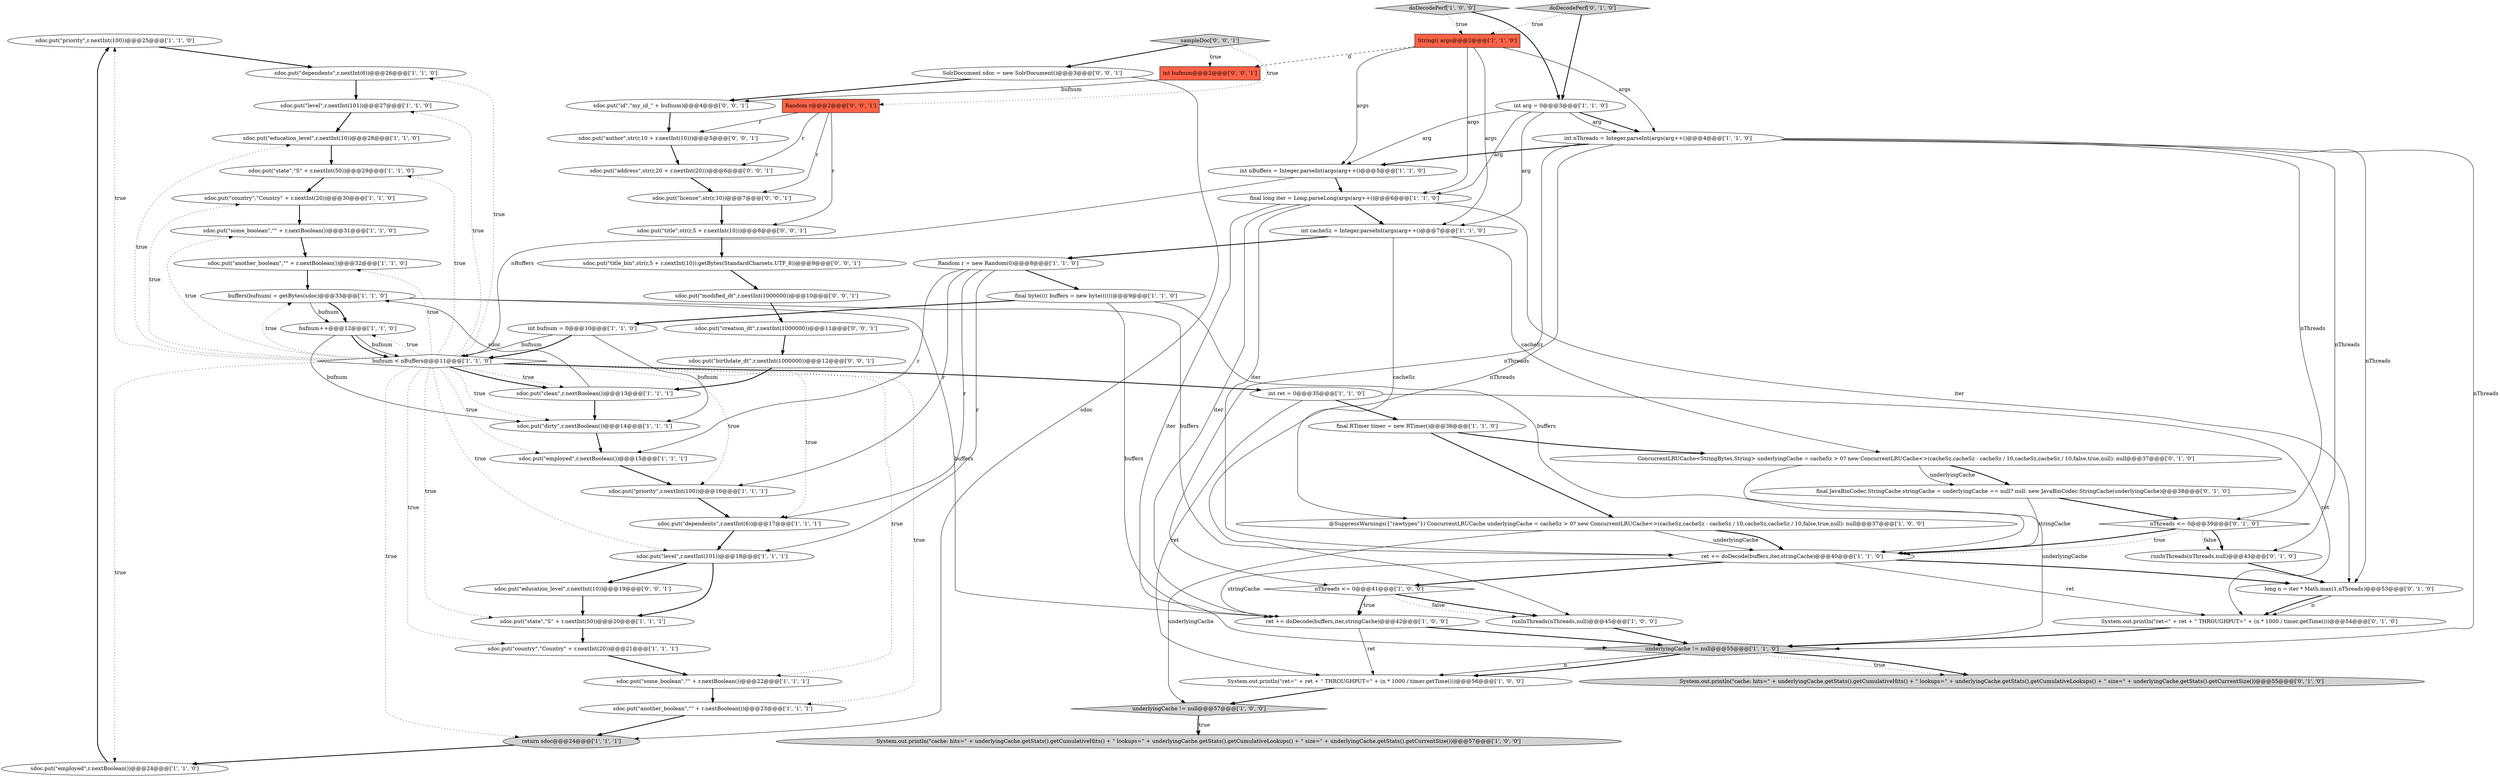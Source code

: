 digraph {
34 [style = filled, label = "sdoc.put(\"priority\",r.nextInt(100))@@@25@@@['1', '1', '0']", fillcolor = white, shape = ellipse image = "AAA0AAABBB1BBB"];
24 [style = filled, label = "bufnum++@@@12@@@['1', '1', '0']", fillcolor = white, shape = ellipse image = "AAA0AAABBB1BBB"];
17 [style = filled, label = "final RTimer timer = new RTimer()@@@36@@@['1', '1', '0']", fillcolor = white, shape = ellipse image = "AAA0AAABBB1BBB"];
30 [style = filled, label = "sdoc.put(\"priority\",r.nextInt(100))@@@16@@@['1', '1', '1']", fillcolor = white, shape = ellipse image = "AAA0AAABBB1BBB"];
52 [style = filled, label = "sdoc.put(\"author\",str(r,10 + r.nextInt(10)))@@@5@@@['0', '0', '1']", fillcolor = white, shape = ellipse image = "AAA0AAABBB3BBB"];
51 [style = filled, label = "System.out.println(\"ret=\" + ret + \" THROUGHPUT=\" + (n * 1000 / timer.getTime()))@@@54@@@['0', '1', '0']", fillcolor = white, shape = ellipse image = "AAA0AAABBB2BBB"];
36 [style = filled, label = "@SuppressWarnings({\"rawtypes\"}) ConcurrentLRUCache underlyingCache = cacheSz > 0? new ConcurrentLRUCache<>(cacheSz,cacheSz - cacheSz / 10,cacheSz,cacheSz / 10,false,true,null): null@@@37@@@['1', '0', '0']", fillcolor = white, shape = ellipse image = "AAA0AAABBB1BBB"];
5 [style = filled, label = "int cacheSz = Integer.parseInt(args(arg++()@@@7@@@['1', '1', '0']", fillcolor = white, shape = ellipse image = "AAA0AAABBB1BBB"];
28 [style = filled, label = "sdoc.put(\"state\",\"S\" + r.nextInt(50))@@@29@@@['1', '1', '0']", fillcolor = white, shape = ellipse image = "AAA0AAABBB1BBB"];
42 [style = filled, label = "sdoc.put(\"some_boolean\",\"\" + r.nextBoolean())@@@31@@@['1', '1', '0']", fillcolor = white, shape = ellipse image = "AAA0AAABBB1BBB"];
33 [style = filled, label = "ret += doDecode(buffers,iter,stringCache)@@@42@@@['1', '0', '0']", fillcolor = white, shape = ellipse image = "AAA0AAABBB1BBB"];
45 [style = filled, label = "runInThreads(nThreads,null)@@@43@@@['0', '1', '0']", fillcolor = white, shape = ellipse image = "AAA0AAABBB2BBB"];
29 [style = filled, label = "bufnum < nBuffers@@@11@@@['1', '1', '0']", fillcolor = white, shape = diamond image = "AAA0AAABBB1BBB"];
39 [style = filled, label = "int nThreads = Integer.parseInt(args(arg++()@@@4@@@['1', '1', '0']", fillcolor = white, shape = ellipse image = "AAA0AAABBB1BBB"];
10 [style = filled, label = "underlyingCache != null@@@55@@@['1', '1', '0']", fillcolor = lightgray, shape = diamond image = "AAA0AAABBB1BBB"];
35 [style = filled, label = "sdoc.put(\"some_boolean\",\"\" + r.nextBoolean())@@@22@@@['1', '1', '1']", fillcolor = white, shape = ellipse image = "AAA0AAABBB1BBB"];
64 [style = filled, label = "sdoc.put(\"creation_dt\",r.nextInt(1000000))@@@11@@@['0', '0', '1']", fillcolor = white, shape = ellipse image = "AAA0AAABBB3BBB"];
54 [style = filled, label = "Random r@@@2@@@['0', '0', '1']", fillcolor = tomato, shape = box image = "AAA0AAABBB3BBB"];
53 [style = filled, label = "SolrDocument sdoc = new SolrDocument()@@@3@@@['0', '0', '1']", fillcolor = white, shape = ellipse image = "AAA0AAABBB3BBB"];
50 [style = filled, label = "System.out.println(\"cache: hits=\" + underlyingCache.getStats().getCumulativeHits() + \" lookups=\" + underlyingCache.getStats().getCumulativeLookups() + \" size=\" + underlyingCache.getStats().getCurrentSize())@@@55@@@['0', '1', '0']", fillcolor = lightgray, shape = ellipse image = "AAA0AAABBB2BBB"];
31 [style = filled, label = "sdoc.put(\"another_boolean\",\"\" + r.nextBoolean())@@@32@@@['1', '1', '0']", fillcolor = white, shape = ellipse image = "AAA0AAABBB1BBB"];
16 [style = filled, label = "sdoc.put(\"level\",r.nextInt(101))@@@27@@@['1', '1', '0']", fillcolor = white, shape = ellipse image = "AAA0AAABBB1BBB"];
37 [style = filled, label = "System.out.println(\"ret=\" + ret + \" THROUGHPUT=\" + (n * 1000 / timer.getTime()))@@@56@@@['1', '0', '0']", fillcolor = white, shape = ellipse image = "AAA0AAABBB1BBB"];
11 [style = filled, label = "ret += doDecode(buffers,iter,stringCache)@@@40@@@['1', '1', '0']", fillcolor = white, shape = ellipse image = "AAA0AAABBB1BBB"];
27 [style = filled, label = "sdoc.put(\"country\",\"Country\" + r.nextInt(20))@@@21@@@['1', '1', '1']", fillcolor = white, shape = ellipse image = "AAA0AAABBB1BBB"];
47 [style = filled, label = "final JavaBinCodec.StringCache stringCache = underlyingCache == null? null: new JavaBinCodec.StringCache(underlyingCache)@@@38@@@['0', '1', '0']", fillcolor = white, shape = ellipse image = "AAA0AAABBB2BBB"];
14 [style = filled, label = "doDecodePerf['1', '0', '0']", fillcolor = lightgray, shape = diamond image = "AAA0AAABBB1BBB"];
26 [style = filled, label = "runInThreads(nThreads,null)@@@45@@@['1', '0', '0']", fillcolor = white, shape = ellipse image = "AAA0AAABBB1BBB"];
9 [style = filled, label = "int ret = 0@@@35@@@['1', '1', '0']", fillcolor = white, shape = ellipse image = "AAA0AAABBB1BBB"];
57 [style = filled, label = "sdoc.put(\"address\",str(r,20 + r.nextInt(20)))@@@6@@@['0', '0', '1']", fillcolor = white, shape = ellipse image = "AAA0AAABBB3BBB"];
63 [style = filled, label = "int bufnum@@@2@@@['0', '0', '1']", fillcolor = tomato, shape = box image = "AAA0AAABBB3BBB"];
19 [style = filled, label = "sdoc.put(\"country\",\"Country\" + r.nextInt(20))@@@30@@@['1', '1', '0']", fillcolor = white, shape = ellipse image = "AAA0AAABBB1BBB"];
15 [style = filled, label = "int bufnum = 0@@@10@@@['1', '1', '0']", fillcolor = white, shape = ellipse image = "AAA0AAABBB1BBB"];
41 [style = filled, label = "String(( args@@@2@@@['1', '1', '0']", fillcolor = tomato, shape = box image = "AAA0AAABBB1BBB"];
12 [style = filled, label = "sdoc.put(\"employed\",r.nextBoolean())@@@24@@@['1', '1', '0']", fillcolor = white, shape = ellipse image = "AAA0AAABBB1BBB"];
20 [style = filled, label = "sdoc.put(\"dependents\",r.nextInt(6))@@@17@@@['1', '1', '1']", fillcolor = white, shape = ellipse image = "AAA0AAABBB1BBB"];
44 [style = filled, label = "long n = iter * Math.max(1,nThreads)@@@53@@@['0', '1', '0']", fillcolor = white, shape = ellipse image = "AAA0AAABBB2BBB"];
61 [style = filled, label = "sdoc.put(\"education_level\",r.nextInt(10))@@@19@@@['0', '0', '1']", fillcolor = white, shape = ellipse image = "AAA0AAABBB3BBB"];
56 [style = filled, label = "sdoc.put(\"modified_dt\",r.nextInt(1000000))@@@10@@@['0', '0', '1']", fillcolor = white, shape = ellipse image = "AAA0AAABBB3BBB"];
7 [style = filled, label = "nThreads <= 0@@@41@@@['1', '0', '0']", fillcolor = white, shape = diamond image = "AAA0AAABBB1BBB"];
65 [style = filled, label = "sampleDoc['0', '0', '1']", fillcolor = lightgray, shape = diamond image = "AAA0AAABBB3BBB"];
13 [style = filled, label = "Random r = new Random(0)@@@8@@@['1', '1', '0']", fillcolor = white, shape = ellipse image = "AAA0AAABBB1BBB"];
38 [style = filled, label = "int nBuffers = Integer.parseInt(args(arg++()@@@5@@@['1', '1', '0']", fillcolor = white, shape = ellipse image = "AAA0AAABBB1BBB"];
18 [style = filled, label = "final byte(((( buffers = new byte((((((@@@9@@@['1', '1', '0']", fillcolor = white, shape = ellipse image = "AAA0AAABBB1BBB"];
1 [style = filled, label = "sdoc.put(\"employed\",r.nextBoolean())@@@15@@@['1', '1', '1']", fillcolor = white, shape = ellipse image = "AAA0AAABBB1BBB"];
58 [style = filled, label = "sdoc.put(\"title\",str(r,5 + r.nextInt(10)))@@@8@@@['0', '0', '1']", fillcolor = white, shape = ellipse image = "AAA0AAABBB3BBB"];
2 [style = filled, label = "System.out.println(\"cache: hits=\" + underlyingCache.getStats().getCumulativeHits() + \" lookups=\" + underlyingCache.getStats().getCumulativeLookups() + \" size=\" + underlyingCache.getStats().getCurrentSize())@@@57@@@['1', '0', '0']", fillcolor = lightgray, shape = ellipse image = "AAA0AAABBB1BBB"];
49 [style = filled, label = "doDecodePerf['0', '1', '0']", fillcolor = lightgray, shape = diamond image = "AAA0AAABBB2BBB"];
40 [style = filled, label = "sdoc.put(\"dependents\",r.nextInt(6))@@@26@@@['1', '1', '0']", fillcolor = white, shape = ellipse image = "AAA0AAABBB1BBB"];
4 [style = filled, label = "sdoc.put(\"another_boolean\",\"\" + r.nextBoolean())@@@23@@@['1', '1', '1']", fillcolor = white, shape = ellipse image = "AAA0AAABBB1BBB"];
3 [style = filled, label = "sdoc.put(\"level\",r.nextInt(101))@@@18@@@['1', '1', '1']", fillcolor = white, shape = ellipse image = "AAA0AAABBB1BBB"];
62 [style = filled, label = "sdoc.put(\"title_bin\",str(r,5 + r.nextInt(10)).getBytes(StandardCharsets.UTF_8))@@@9@@@['0', '0', '1']", fillcolor = white, shape = ellipse image = "AAA0AAABBB3BBB"];
0 [style = filled, label = "final long iter = Long.parseLong(args(arg++()@@@6@@@['1', '1', '0']", fillcolor = white, shape = ellipse image = "AAA0AAABBB1BBB"];
43 [style = filled, label = "sdoc.put(\"clean\",r.nextBoolean())@@@13@@@['1', '1', '1']", fillcolor = white, shape = ellipse image = "AAA0AAABBB1BBB"];
55 [style = filled, label = "sdoc.put(\"id\",\"my_id_\" + bufnum)@@@4@@@['0', '0', '1']", fillcolor = white, shape = ellipse image = "AAA0AAABBB3BBB"];
21 [style = filled, label = "return sdoc@@@24@@@['1', '1', '1']", fillcolor = lightgray, shape = ellipse image = "AAA0AAABBB1BBB"];
46 [style = filled, label = "ConcurrentLRUCache<StringBytes,String> underlyingCache = cacheSz > 0? new ConcurrentLRUCache<>(cacheSz,cacheSz - cacheSz / 10,cacheSz,cacheSz / 10,false,true,null): null@@@37@@@['0', '1', '0']", fillcolor = white, shape = ellipse image = "AAA0AAABBB2BBB"];
59 [style = filled, label = "sdoc.put(\"license\",str(r,10))@@@7@@@['0', '0', '1']", fillcolor = white, shape = ellipse image = "AAA0AAABBB3BBB"];
23 [style = filled, label = "sdoc.put(\"dirty\",r.nextBoolean())@@@14@@@['1', '1', '1']", fillcolor = white, shape = ellipse image = "AAA0AAABBB1BBB"];
48 [style = filled, label = "nThreads <= 0@@@39@@@['0', '1', '0']", fillcolor = white, shape = diamond image = "AAA0AAABBB2BBB"];
6 [style = filled, label = "int arg = 0@@@3@@@['1', '1', '0']", fillcolor = white, shape = ellipse image = "AAA0AAABBB1BBB"];
25 [style = filled, label = "sdoc.put(\"education_level\",r.nextInt(10))@@@28@@@['1', '1', '0']", fillcolor = white, shape = ellipse image = "AAA0AAABBB1BBB"];
8 [style = filled, label = "underlyingCache != null@@@57@@@['1', '0', '0']", fillcolor = lightgray, shape = diamond image = "AAA0AAABBB1BBB"];
32 [style = filled, label = "buffers(bufnum( = getBytes(sdoc)@@@33@@@['1', '1', '0']", fillcolor = white, shape = ellipse image = "AAA0AAABBB1BBB"];
60 [style = filled, label = "sdoc.put(\"birthdate_dt\",r.nextInt(1000000))@@@12@@@['0', '0', '1']", fillcolor = white, shape = ellipse image = "AAA0AAABBB3BBB"];
22 [style = filled, label = "sdoc.put(\"state\",\"S\" + r.nextInt(50))@@@20@@@['1', '1', '1']", fillcolor = white, shape = ellipse image = "AAA0AAABBB1BBB"];
15->23 [style = solid, label="bufnum"];
29->32 [style = dotted, label="true"];
46->47 [style = bold, label=""];
0->44 [style = solid, label="iter"];
53->55 [style = bold, label=""];
35->4 [style = bold, label=""];
52->57 [style = bold, label=""];
9->37 [style = solid, label="ret"];
0->11 [style = solid, label="iter"];
41->5 [style = solid, label="args"];
65->54 [style = dotted, label="true"];
36->8 [style = solid, label="underlyingCache"];
13->1 [style = solid, label="r"];
13->30 [style = solid, label="r"];
6->39 [style = bold, label=""];
31->32 [style = bold, label=""];
64->60 [style = bold, label=""];
41->63 [style = dashed, label="0"];
5->13 [style = bold, label=""];
29->12 [style = dotted, label="true"];
6->38 [style = solid, label="arg"];
48->11 [style = dotted, label="true"];
11->44 [style = bold, label=""];
58->62 [style = bold, label=""];
25->28 [style = bold, label=""];
48->45 [style = bold, label=""];
9->17 [style = bold, label=""];
40->16 [style = bold, label=""];
10->37 [style = solid, label="n"];
54->58 [style = solid, label="r"];
1->30 [style = bold, label=""];
29->19 [style = dotted, label="true"];
54->52 [style = solid, label="r"];
29->31 [style = dotted, label="true"];
59->58 [style = bold, label=""];
41->38 [style = solid, label="args"];
24->29 [style = bold, label=""];
29->28 [style = dotted, label="true"];
4->21 [style = bold, label=""];
29->4 [style = dotted, label="true"];
61->22 [style = bold, label=""];
0->33 [style = solid, label="iter"];
5->46 [style = solid, label="cacheSz"];
13->3 [style = solid, label="r"];
10->37 [style = bold, label=""];
41->39 [style = solid, label="args"];
38->29 [style = solid, label="nBuffers"];
29->16 [style = dotted, label="true"];
16->25 [style = bold, label=""];
54->57 [style = solid, label="r"];
39->45 [style = solid, label="nThreads"];
39->26 [style = solid, label="nThreads"];
62->56 [style = bold, label=""];
28->19 [style = bold, label=""];
46->47 [style = solid, label="underlyingCache"];
11->33 [style = solid, label="stringCache"];
12->34 [style = bold, label=""];
57->59 [style = bold, label=""];
56->64 [style = bold, label=""];
18->33 [style = solid, label="buffers"];
8->2 [style = bold, label=""];
60->43 [style = bold, label=""];
54->59 [style = solid, label="r"];
33->37 [style = solid, label="ret"];
5->36 [style = solid, label="cacheSz"];
7->33 [style = dotted, label="true"];
38->0 [style = bold, label=""];
3->22 [style = bold, label=""];
29->42 [style = dotted, label="true"];
55->52 [style = bold, label=""];
63->55 [style = solid, label="bufnum"];
47->11 [style = solid, label="stringCache"];
44->51 [style = bold, label=""];
19->42 [style = bold, label=""];
24->23 [style = solid, label="bufnum"];
29->20 [style = dotted, label="true"];
43->23 [style = bold, label=""];
53->21 [style = solid, label="sdoc"];
39->7 [style = solid, label="nThreads"];
29->1 [style = dotted, label="true"];
18->15 [style = bold, label=""];
51->10 [style = bold, label=""];
15->29 [style = bold, label=""];
29->24 [style = dotted, label="true"];
20->3 [style = bold, label=""];
49->6 [style = bold, label=""];
7->33 [style = bold, label=""];
39->48 [style = solid, label="nThreads"];
45->44 [style = bold, label=""];
32->11 [style = solid, label="buffers"];
33->10 [style = bold, label=""];
41->0 [style = solid, label="args"];
36->11 [style = solid, label="underlyingCache"];
29->35 [style = dotted, label="true"];
8->2 [style = dotted, label="true"];
0->10 [style = solid, label="iter"];
15->29 [style = solid, label="bufnum"];
47->48 [style = bold, label=""];
24->29 [style = solid, label="bufnum"];
29->34 [style = dotted, label="true"];
10->50 [style = dotted, label="true"];
30->20 [style = bold, label=""];
17->36 [style = bold, label=""];
29->27 [style = dotted, label="true"];
29->30 [style = dotted, label="true"];
11->51 [style = solid, label="ret"];
3->61 [style = bold, label=""];
36->11 [style = bold, label=""];
65->53 [style = bold, label=""];
29->21 [style = dotted, label="true"];
29->9 [style = bold, label=""];
49->41 [style = dotted, label="true"];
48->45 [style = dotted, label="false"];
39->10 [style = solid, label="nThreads"];
42->31 [style = bold, label=""];
29->23 [style = dotted, label="true"];
6->39 [style = solid, label="arg"];
32->24 [style = solid, label="bufnum"];
23->1 [style = bold, label=""];
32->33 [style = solid, label="buffers"];
39->38 [style = bold, label=""];
22->27 [style = bold, label=""];
7->26 [style = bold, label=""];
39->44 [style = solid, label="nThreads"];
34->40 [style = bold, label=""];
29->40 [style = dotted, label="true"];
26->10 [style = bold, label=""];
29->43 [style = dotted, label="true"];
65->63 [style = dotted, label="true"];
6->0 [style = solid, label="arg"];
13->18 [style = bold, label=""];
21->12 [style = bold, label=""];
27->35 [style = bold, label=""];
11->7 [style = bold, label=""];
10->50 [style = bold, label=""];
43->32 [style = solid, label="sdoc"];
29->43 [style = bold, label=""];
14->41 [style = dotted, label="true"];
13->20 [style = solid, label="r"];
48->11 [style = bold, label=""];
18->11 [style = solid, label="buffers"];
6->5 [style = solid, label="arg"];
14->6 [style = bold, label=""];
29->22 [style = dotted, label="true"];
46->10 [style = solid, label="underlyingCache"];
0->5 [style = bold, label=""];
29->25 [style = dotted, label="true"];
37->8 [style = bold, label=""];
9->51 [style = solid, label="ret"];
7->26 [style = dotted, label="false"];
29->3 [style = dotted, label="true"];
17->46 [style = bold, label=""];
44->51 [style = solid, label="n"];
32->24 [style = bold, label=""];
}
